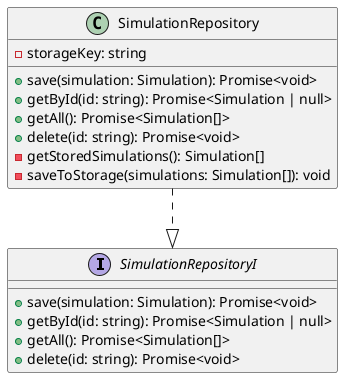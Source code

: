 @startuml SimulationRepositoryDiagrama

interface SimulationRepositoryI {
  +save(simulation: Simulation): Promise<void>
  +getById(id: string): Promise<Simulation | null>
  +getAll(): Promise<Simulation[]>
  +delete(id: string): Promise<void>
}

class SimulationRepository {
  -storageKey: string
  +save(simulation: Simulation): Promise<void>
  +getById(id: string): Promise<Simulation | null>
  +getAll(): Promise<Simulation[]>
  +delete(id: string): Promise<void>
  -getStoredSimulations(): Simulation[]
  -saveToStorage(simulations: Simulation[]): void
}

SimulationRepository ..|> SimulationRepositoryI

@enduml
